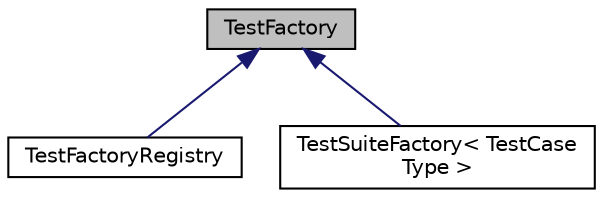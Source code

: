 digraph "TestFactory"
{
  edge [fontname="Helvetica",fontsize="10",labelfontname="Helvetica",labelfontsize="10"];
  node [fontname="Helvetica",fontsize="10",shape=record];
  Node0 [label="TestFactory",height=0.2,width=0.4,color="black", fillcolor="grey75", style="filled", fontcolor="black"];
  Node0 -> Node1 [dir="back",color="midnightblue",fontsize="10",style="solid",fontname="Helvetica"];
  Node1 [label="TestFactoryRegistry",height=0.2,width=0.4,color="black", fillcolor="white", style="filled",URL="$class_test_factory_registry.html",tooltip="Registry for TestFactory.Notes that the registry DON&#39;T assumes lifetime control for any registered te..."];
  Node0 -> Node2 [dir="back",color="midnightblue",fontsize="10",style="solid",fontname="Helvetica"];
  Node2 [label="TestSuiteFactory\< TestCase\lType \>",height=0.2,width=0.4,color="black", fillcolor="white", style="filled",URL="$class_test_suite_factory.html",tooltip="TestFactory for TestFixture that implements a static suite() method. "];
}
